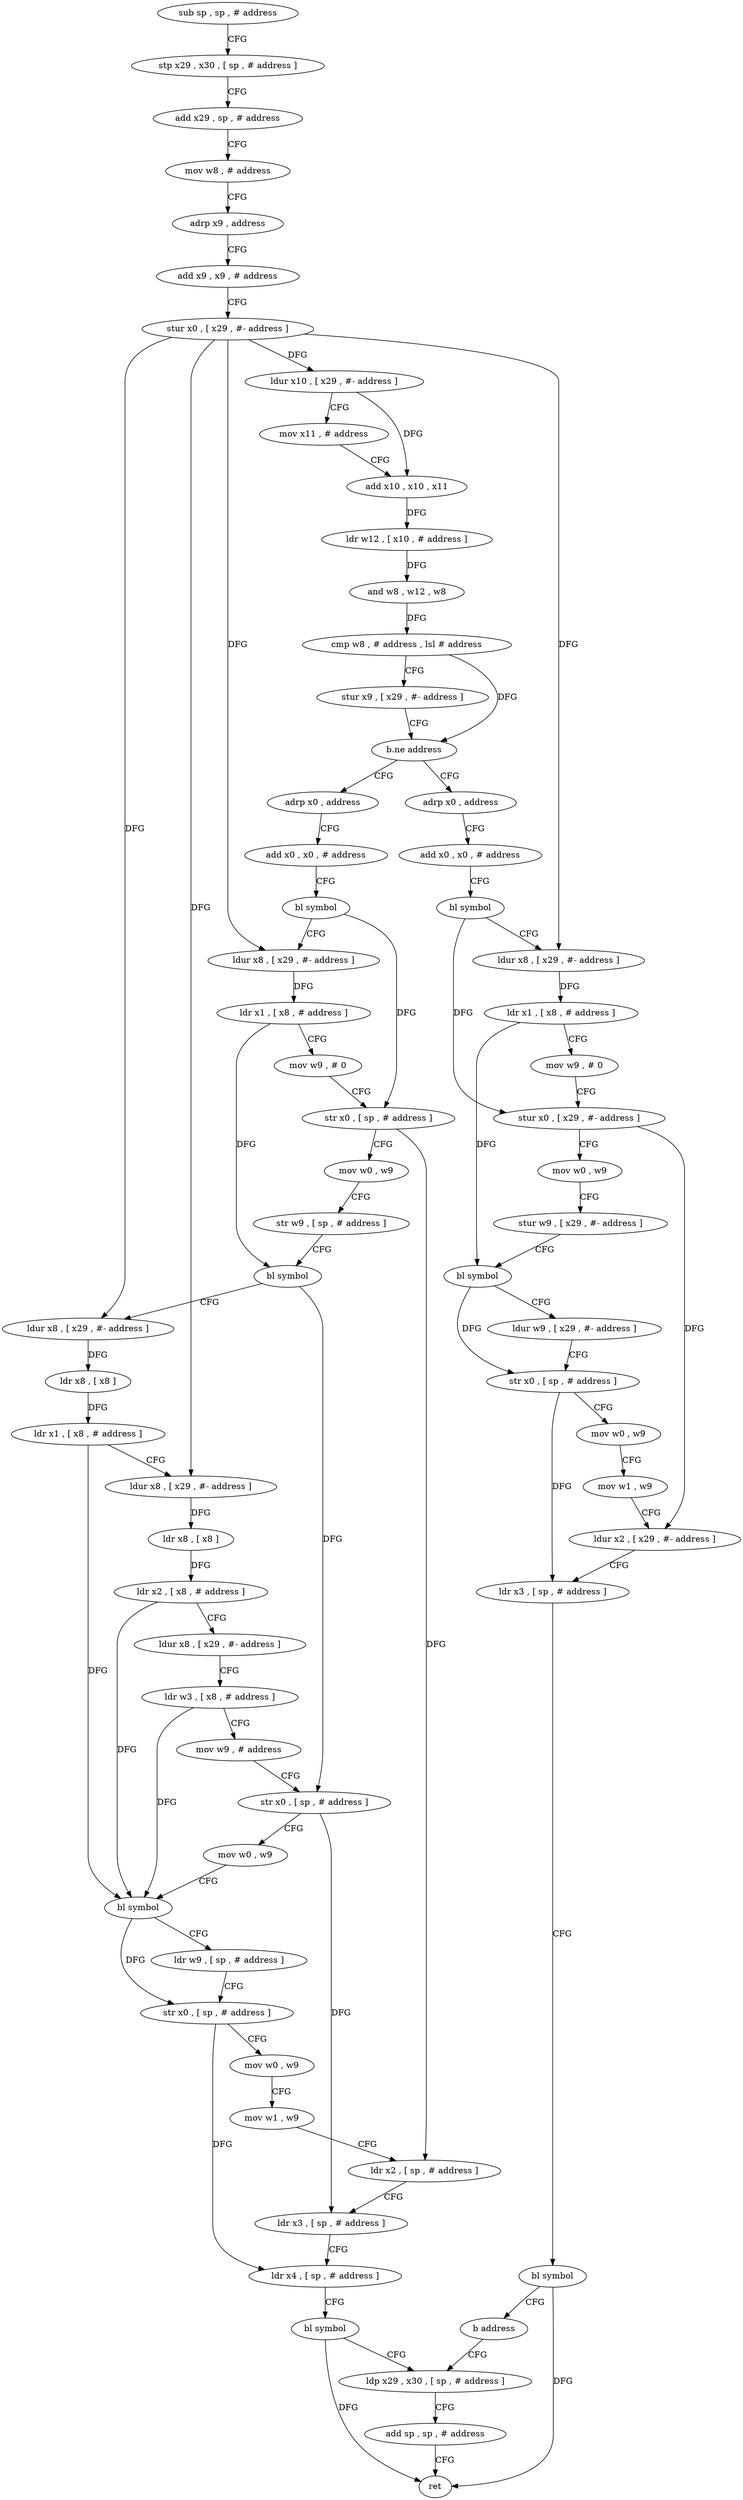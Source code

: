 digraph "func" {
"4213480" [label = "sub sp , sp , # address" ]
"4213484" [label = "stp x29 , x30 , [ sp , # address ]" ]
"4213488" [label = "add x29 , sp , # address" ]
"4213492" [label = "mov w8 , # address" ]
"4213496" [label = "adrp x9 , address" ]
"4213500" [label = "add x9 , x9 , # address" ]
"4213504" [label = "stur x0 , [ x29 , #- address ]" ]
"4213508" [label = "ldur x10 , [ x29 , #- address ]" ]
"4213512" [label = "mov x11 , # address" ]
"4213516" [label = "add x10 , x10 , x11" ]
"4213520" [label = "ldr w12 , [ x10 , # address ]" ]
"4213524" [label = "and w8 , w12 , w8" ]
"4213528" [label = "cmp w8 , # address , lsl # address" ]
"4213532" [label = "stur x9 , [ x29 , #- address ]" ]
"4213536" [label = "b.ne address" ]
"4213612" [label = "adrp x0 , address" ]
"4213540" [label = "adrp x0 , address" ]
"4213616" [label = "add x0 , x0 , # address" ]
"4213620" [label = "bl symbol" ]
"4213624" [label = "ldur x8 , [ x29 , #- address ]" ]
"4213628" [label = "ldr x1 , [ x8 , # address ]" ]
"4213632" [label = "mov w9 , # 0" ]
"4213636" [label = "str x0 , [ sp , # address ]" ]
"4213640" [label = "mov w0 , w9" ]
"4213644" [label = "str w9 , [ sp , # address ]" ]
"4213648" [label = "bl symbol" ]
"4213652" [label = "ldur x8 , [ x29 , #- address ]" ]
"4213656" [label = "ldr x8 , [ x8 ]" ]
"4213660" [label = "ldr x1 , [ x8 , # address ]" ]
"4213664" [label = "ldur x8 , [ x29 , #- address ]" ]
"4213668" [label = "ldr x8 , [ x8 ]" ]
"4213672" [label = "ldr x2 , [ x8 , # address ]" ]
"4213676" [label = "ldur x8 , [ x29 , #- address ]" ]
"4213680" [label = "ldr w3 , [ x8 , # address ]" ]
"4213684" [label = "mov w9 , # address" ]
"4213688" [label = "str x0 , [ sp , # address ]" ]
"4213692" [label = "mov w0 , w9" ]
"4213696" [label = "bl symbol" ]
"4213700" [label = "ldr w9 , [ sp , # address ]" ]
"4213704" [label = "str x0 , [ sp , # address ]" ]
"4213708" [label = "mov w0 , w9" ]
"4213712" [label = "mov w1 , w9" ]
"4213716" [label = "ldr x2 , [ sp , # address ]" ]
"4213720" [label = "ldr x3 , [ sp , # address ]" ]
"4213724" [label = "ldr x4 , [ sp , # address ]" ]
"4213728" [label = "bl symbol" ]
"4213732" [label = "ldp x29 , x30 , [ sp , # address ]" ]
"4213544" [label = "add x0 , x0 , # address" ]
"4213548" [label = "bl symbol" ]
"4213552" [label = "ldur x8 , [ x29 , #- address ]" ]
"4213556" [label = "ldr x1 , [ x8 , # address ]" ]
"4213560" [label = "mov w9 , # 0" ]
"4213564" [label = "stur x0 , [ x29 , #- address ]" ]
"4213568" [label = "mov w0 , w9" ]
"4213572" [label = "stur w9 , [ x29 , #- address ]" ]
"4213576" [label = "bl symbol" ]
"4213580" [label = "ldur w9 , [ x29 , #- address ]" ]
"4213584" [label = "str x0 , [ sp , # address ]" ]
"4213588" [label = "mov w0 , w9" ]
"4213592" [label = "mov w1 , w9" ]
"4213596" [label = "ldur x2 , [ x29 , #- address ]" ]
"4213600" [label = "ldr x3 , [ sp , # address ]" ]
"4213604" [label = "bl symbol" ]
"4213608" [label = "b address" ]
"4213736" [label = "add sp , sp , # address" ]
"4213740" [label = "ret" ]
"4213480" -> "4213484" [ label = "CFG" ]
"4213484" -> "4213488" [ label = "CFG" ]
"4213488" -> "4213492" [ label = "CFG" ]
"4213492" -> "4213496" [ label = "CFG" ]
"4213496" -> "4213500" [ label = "CFG" ]
"4213500" -> "4213504" [ label = "CFG" ]
"4213504" -> "4213508" [ label = "DFG" ]
"4213504" -> "4213624" [ label = "DFG" ]
"4213504" -> "4213652" [ label = "DFG" ]
"4213504" -> "4213664" [ label = "DFG" ]
"4213504" -> "4213552" [ label = "DFG" ]
"4213508" -> "4213512" [ label = "CFG" ]
"4213508" -> "4213516" [ label = "DFG" ]
"4213512" -> "4213516" [ label = "CFG" ]
"4213516" -> "4213520" [ label = "DFG" ]
"4213520" -> "4213524" [ label = "DFG" ]
"4213524" -> "4213528" [ label = "DFG" ]
"4213528" -> "4213532" [ label = "CFG" ]
"4213528" -> "4213536" [ label = "DFG" ]
"4213532" -> "4213536" [ label = "CFG" ]
"4213536" -> "4213612" [ label = "CFG" ]
"4213536" -> "4213540" [ label = "CFG" ]
"4213612" -> "4213616" [ label = "CFG" ]
"4213540" -> "4213544" [ label = "CFG" ]
"4213616" -> "4213620" [ label = "CFG" ]
"4213620" -> "4213624" [ label = "CFG" ]
"4213620" -> "4213636" [ label = "DFG" ]
"4213624" -> "4213628" [ label = "DFG" ]
"4213628" -> "4213632" [ label = "CFG" ]
"4213628" -> "4213648" [ label = "DFG" ]
"4213632" -> "4213636" [ label = "CFG" ]
"4213636" -> "4213640" [ label = "CFG" ]
"4213636" -> "4213716" [ label = "DFG" ]
"4213640" -> "4213644" [ label = "CFG" ]
"4213644" -> "4213648" [ label = "CFG" ]
"4213648" -> "4213652" [ label = "CFG" ]
"4213648" -> "4213688" [ label = "DFG" ]
"4213652" -> "4213656" [ label = "DFG" ]
"4213656" -> "4213660" [ label = "DFG" ]
"4213660" -> "4213664" [ label = "CFG" ]
"4213660" -> "4213696" [ label = "DFG" ]
"4213664" -> "4213668" [ label = "DFG" ]
"4213668" -> "4213672" [ label = "DFG" ]
"4213672" -> "4213676" [ label = "CFG" ]
"4213672" -> "4213696" [ label = "DFG" ]
"4213676" -> "4213680" [ label = "CFG" ]
"4213680" -> "4213684" [ label = "CFG" ]
"4213680" -> "4213696" [ label = "DFG" ]
"4213684" -> "4213688" [ label = "CFG" ]
"4213688" -> "4213692" [ label = "CFG" ]
"4213688" -> "4213720" [ label = "DFG" ]
"4213692" -> "4213696" [ label = "CFG" ]
"4213696" -> "4213700" [ label = "CFG" ]
"4213696" -> "4213704" [ label = "DFG" ]
"4213700" -> "4213704" [ label = "CFG" ]
"4213704" -> "4213708" [ label = "CFG" ]
"4213704" -> "4213724" [ label = "DFG" ]
"4213708" -> "4213712" [ label = "CFG" ]
"4213712" -> "4213716" [ label = "CFG" ]
"4213716" -> "4213720" [ label = "CFG" ]
"4213720" -> "4213724" [ label = "CFG" ]
"4213724" -> "4213728" [ label = "CFG" ]
"4213728" -> "4213732" [ label = "CFG" ]
"4213728" -> "4213740" [ label = "DFG" ]
"4213732" -> "4213736" [ label = "CFG" ]
"4213544" -> "4213548" [ label = "CFG" ]
"4213548" -> "4213552" [ label = "CFG" ]
"4213548" -> "4213564" [ label = "DFG" ]
"4213552" -> "4213556" [ label = "DFG" ]
"4213556" -> "4213560" [ label = "CFG" ]
"4213556" -> "4213576" [ label = "DFG" ]
"4213560" -> "4213564" [ label = "CFG" ]
"4213564" -> "4213568" [ label = "CFG" ]
"4213564" -> "4213596" [ label = "DFG" ]
"4213568" -> "4213572" [ label = "CFG" ]
"4213572" -> "4213576" [ label = "CFG" ]
"4213576" -> "4213580" [ label = "CFG" ]
"4213576" -> "4213584" [ label = "DFG" ]
"4213580" -> "4213584" [ label = "CFG" ]
"4213584" -> "4213588" [ label = "CFG" ]
"4213584" -> "4213600" [ label = "DFG" ]
"4213588" -> "4213592" [ label = "CFG" ]
"4213592" -> "4213596" [ label = "CFG" ]
"4213596" -> "4213600" [ label = "CFG" ]
"4213600" -> "4213604" [ label = "CFG" ]
"4213604" -> "4213608" [ label = "CFG" ]
"4213604" -> "4213740" [ label = "DFG" ]
"4213608" -> "4213732" [ label = "CFG" ]
"4213736" -> "4213740" [ label = "CFG" ]
}
